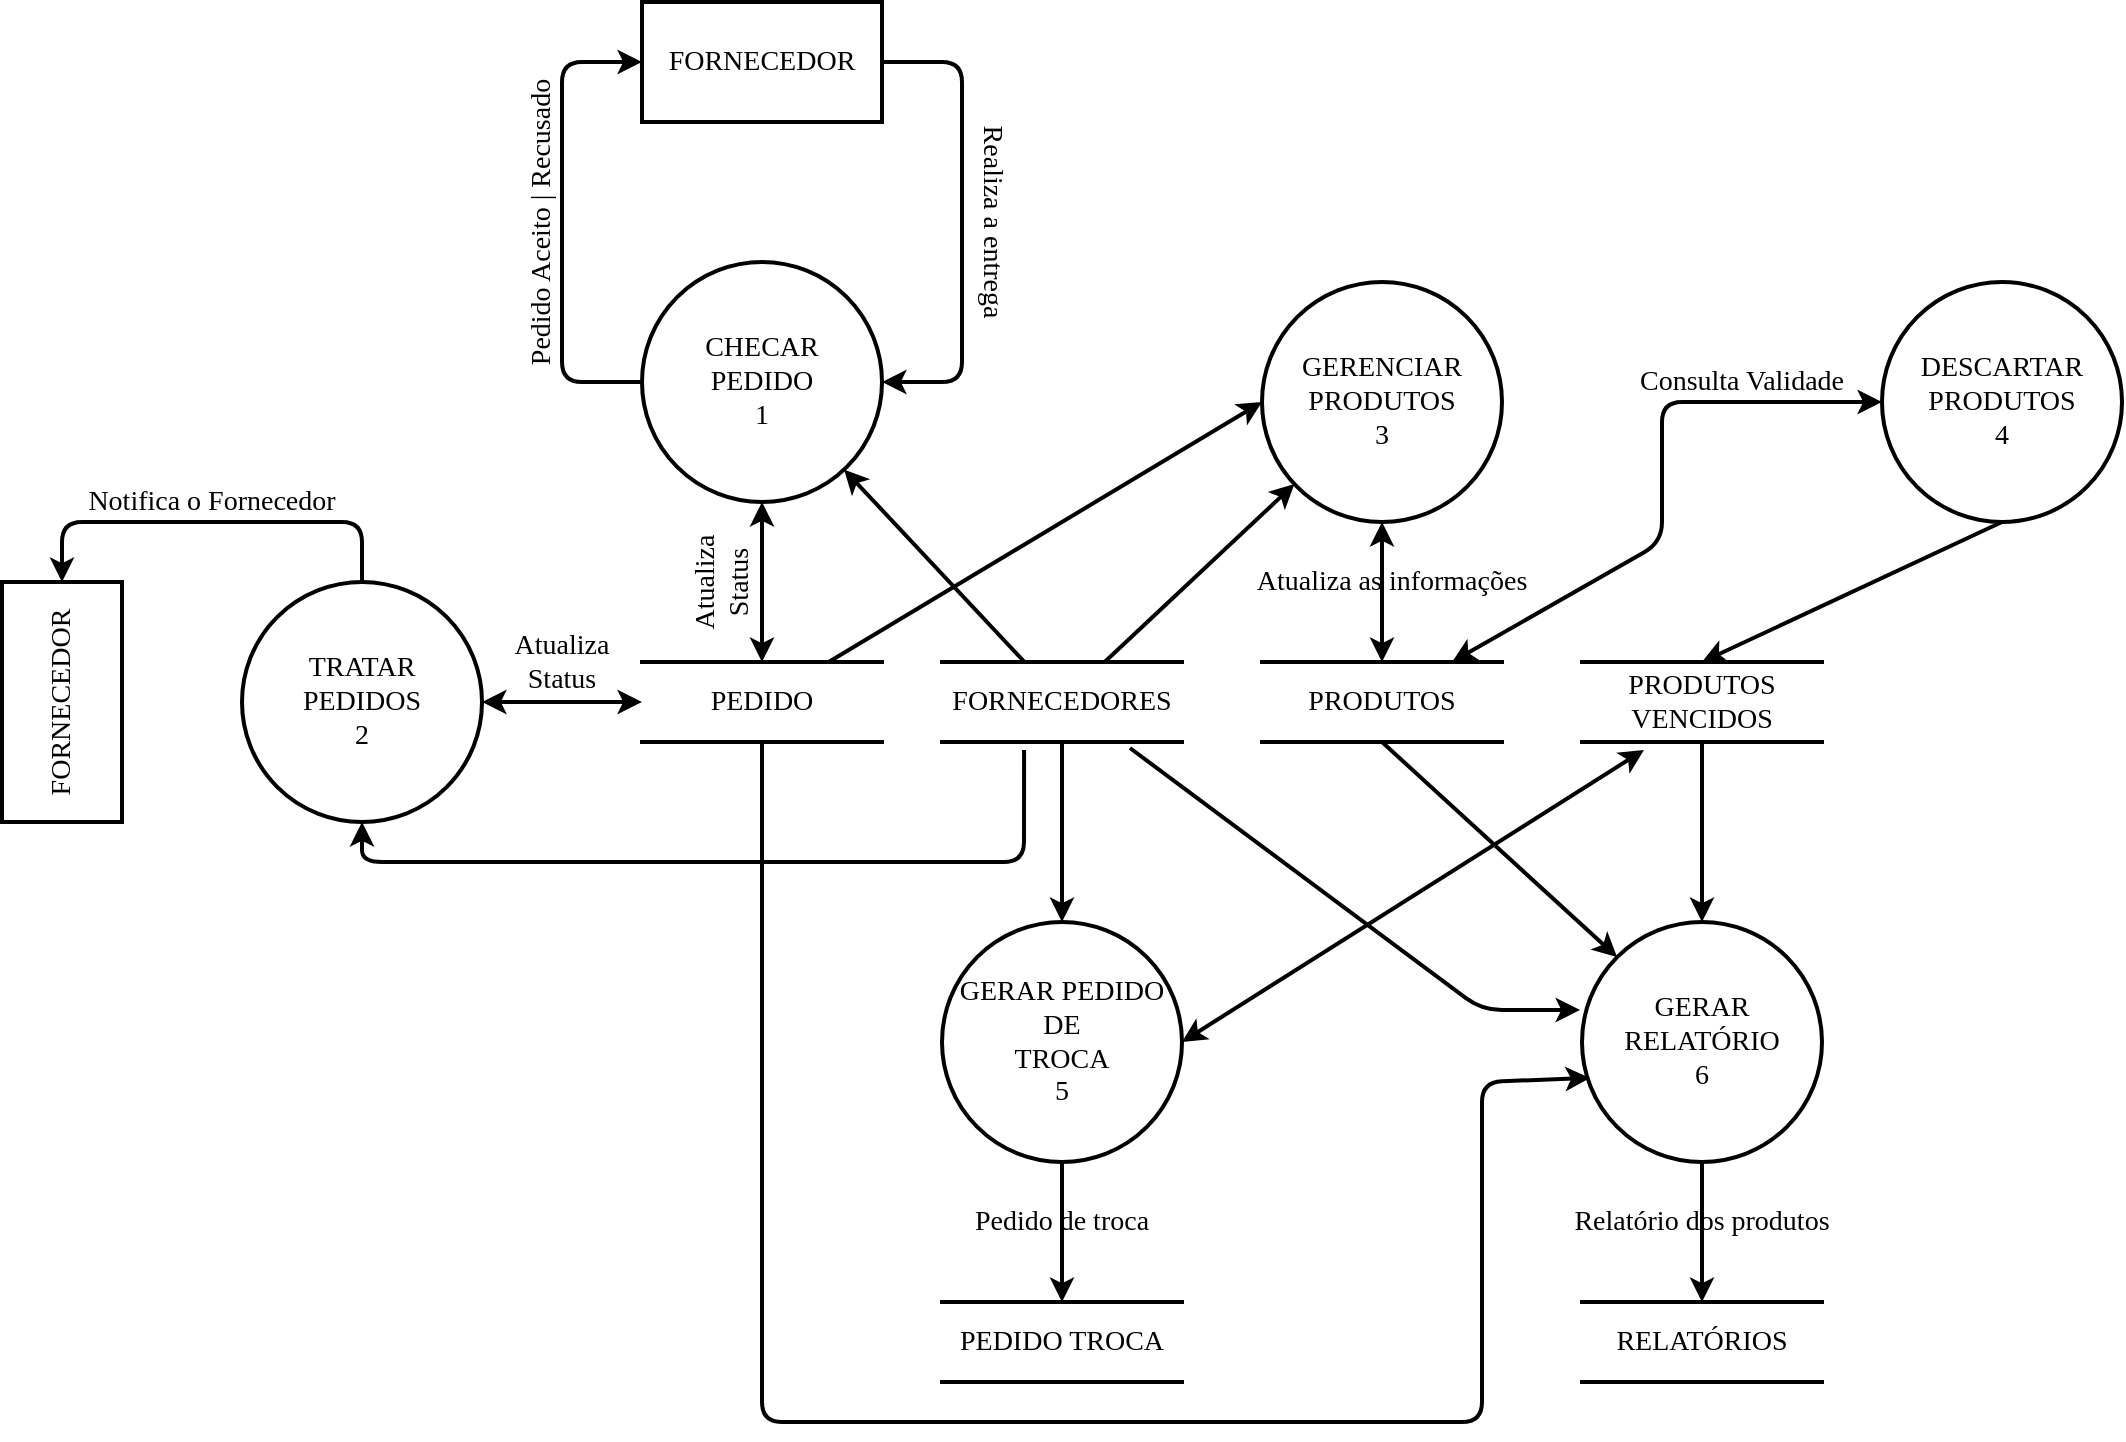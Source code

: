 <mxfile version="12.8.4" type="google"><diagram id="1MgJokWpNvO3p9aHnXV8" name="Page-1"><mxGraphModel dx="1718" dy="492" grid="1" gridSize="10" guides="1" tooltips="1" connect="1" arrows="1" fold="1" page="1" pageScale="1" pageWidth="850" pageHeight="1100" math="0" shadow="0"><root><mxCell id="0"/><mxCell id="1" parent="0"/><mxCell id="xqjm_XwBn9D2S3DXDYpF-1" value="FORNECEDOR" style="rounded=0;whiteSpace=wrap;html=1;strokeWidth=2;fontFamily=Tahoma;fontSize=14;" parent="1" vertex="1"><mxGeometry x="140" y="30" width="120" height="60" as="geometry"/></mxCell><mxCell id="xqjm_XwBn9D2S3DXDYpF-2" value="CHECAR&lt;br style=&quot;font-size: 14px;&quot;&gt;PEDIDO&lt;br style=&quot;font-size: 14px;&quot;&gt;1" style="ellipse;whiteSpace=wrap;html=1;aspect=fixed;strokeWidth=2;fontFamily=Tahoma;fontSize=14;" parent="1" vertex="1"><mxGeometry x="140" y="160" width="120" height="120" as="geometry"/></mxCell><mxCell id="xqjm_XwBn9D2S3DXDYpF-3" value="" style="endArrow=classic;html=1;exitX=1;exitY=0.5;exitDx=0;exitDy=0;entryX=1;entryY=0.5;entryDx=0;entryDy=0;strokeWidth=2;fontFamily=Tahoma;fontSize=14;" parent="1" source="xqjm_XwBn9D2S3DXDYpF-1" target="xqjm_XwBn9D2S3DXDYpF-2" edge="1"><mxGeometry width="50" height="50" relative="1" as="geometry"><mxPoint x="310" y="140" as="sourcePoint"/><mxPoint x="360" y="90" as="targetPoint"/><Array as="points"><mxPoint x="300" y="60"/><mxPoint x="300" y="220"/></Array></mxGeometry></mxCell><mxCell id="xqjm_XwBn9D2S3DXDYpF-4" value="Realiza a entrega" style="text;html=1;strokeColor=none;fillColor=none;align=center;verticalAlign=middle;whiteSpace=wrap;rounded=0;rotation=90;strokeWidth=2;fontFamily=Tahoma;fontSize=14;" parent="1" vertex="1"><mxGeometry x="260" y="130" width="110" height="20" as="geometry"/></mxCell><mxCell id="xqjm_XwBn9D2S3DXDYpF-5" value="PEDIDO" style="shape=partialRectangle;whiteSpace=wrap;html=1;left=0;right=0;fillColor=none;strokeWidth=2;fontFamily=Tahoma;fontSize=14;" parent="1" vertex="1"><mxGeometry x="140" y="360" width="120" height="40" as="geometry"/></mxCell><mxCell id="xqjm_XwBn9D2S3DXDYpF-7" value="FORNECEDORES" style="shape=partialRectangle;whiteSpace=wrap;html=1;left=0;right=0;fillColor=none;strokeWidth=2;fontFamily=Tahoma;fontSize=14;" parent="1" vertex="1"><mxGeometry x="290" y="360" width="120" height="40" as="geometry"/></mxCell><mxCell id="xqjm_XwBn9D2S3DXDYpF-8" value="" style="endArrow=classic;html=1;strokeWidth=2;fontFamily=Tahoma;fontSize=14;" parent="1" source="xqjm_XwBn9D2S3DXDYpF-7" target="xqjm_XwBn9D2S3DXDYpF-2" edge="1"><mxGeometry width="50" height="50" relative="1" as="geometry"><mxPoint x="330" y="340" as="sourcePoint"/><mxPoint x="380" y="290" as="targetPoint"/></mxGeometry></mxCell><mxCell id="xqjm_XwBn9D2S3DXDYpF-9" value="" style="endArrow=classic;startArrow=classic;html=1;entryX=0.5;entryY=1;entryDx=0;entryDy=0;exitX=0.5;exitY=0;exitDx=0;exitDy=0;strokeWidth=2;fontFamily=Tahoma;fontSize=14;" parent="1" source="xqjm_XwBn9D2S3DXDYpF-5" target="xqjm_XwBn9D2S3DXDYpF-2" edge="1"><mxGeometry width="50" height="50" relative="1" as="geometry"><mxPoint x="180" y="350" as="sourcePoint"/><mxPoint x="230" y="300" as="targetPoint"/></mxGeometry></mxCell><mxCell id="xqjm_XwBn9D2S3DXDYpF-11" value="" style="endArrow=classic;html=1;entryX=0;entryY=0.5;entryDx=0;entryDy=0;exitX=0;exitY=0.5;exitDx=0;exitDy=0;strokeWidth=2;fontFamily=Tahoma;fontSize=14;" parent="1" source="xqjm_XwBn9D2S3DXDYpF-2" target="xqjm_XwBn9D2S3DXDYpF-1" edge="1"><mxGeometry width="50" height="50" relative="1" as="geometry"><mxPoint x="80" y="160" as="sourcePoint"/><mxPoint x="130" y="110" as="targetPoint"/><Array as="points"><mxPoint x="100" y="220"/><mxPoint x="100" y="60"/></Array></mxGeometry></mxCell><mxCell id="xqjm_XwBn9D2S3DXDYpF-12" value="Pedido Aceito | Recusado" style="text;html=1;strokeColor=none;fillColor=none;align=center;verticalAlign=middle;whiteSpace=wrap;rounded=0;rotation=-90;strokeWidth=2;fontFamily=Tahoma;fontSize=14;" parent="1" vertex="1"><mxGeometry y="130" width="180" height="20" as="geometry"/></mxCell><mxCell id="xqjm_XwBn9D2S3DXDYpF-13" value="PRODUTOS" style="shape=partialRectangle;whiteSpace=wrap;html=1;left=0;right=0;fillColor=none;strokeWidth=2;fontFamily=Tahoma;fontSize=14;" parent="1" vertex="1"><mxGeometry x="450" y="360" width="120" height="40" as="geometry"/></mxCell><mxCell id="xqjm_XwBn9D2S3DXDYpF-14" value="GERENCIAR&lt;br style=&quot;font-size: 14px;&quot;&gt;PRODUTOS&lt;br style=&quot;font-size: 14px;&quot;&gt;3" style="ellipse;whiteSpace=wrap;html=1;aspect=fixed;strokeWidth=2;fontFamily=Tahoma;fontSize=14;" parent="1" vertex="1"><mxGeometry x="450" y="170" width="120" height="120" as="geometry"/></mxCell><mxCell id="xqjm_XwBn9D2S3DXDYpF-15" value="" style="endArrow=classic;startArrow=classic;html=1;entryX=0.5;entryY=1;entryDx=0;entryDy=0;exitX=0.5;exitY=0;exitDx=0;exitDy=0;strokeWidth=2;fontFamily=Tahoma;fontSize=14;" parent="1" source="xqjm_XwBn9D2S3DXDYpF-13" target="xqjm_XwBn9D2S3DXDYpF-14" edge="1"><mxGeometry width="50" height="50" relative="1" as="geometry"><mxPoint x="500" y="350" as="sourcePoint"/><mxPoint x="550" y="300" as="targetPoint"/></mxGeometry></mxCell><mxCell id="xqjm_XwBn9D2S3DXDYpF-16" value="Atualiza as informações" style="text;html=1;strokeColor=none;fillColor=none;align=center;verticalAlign=middle;whiteSpace=wrap;rounded=0;strokeWidth=2;fontFamily=Tahoma;fontSize=14;" parent="1" vertex="1"><mxGeometry x="440" y="310" width="150" height="20" as="geometry"/></mxCell><mxCell id="xqjm_XwBn9D2S3DXDYpF-17" value="" style="endArrow=classic;html=1;strokeWidth=2;fontFamily=Tahoma;fontSize=14;" parent="1" source="xqjm_XwBn9D2S3DXDYpF-7" target="xqjm_XwBn9D2S3DXDYpF-14" edge="1"><mxGeometry width="50" height="50" relative="1" as="geometry"><mxPoint x="360" y="340" as="sourcePoint"/><mxPoint x="410" y="290" as="targetPoint"/></mxGeometry></mxCell><mxCell id="xqjm_XwBn9D2S3DXDYpF-18" value="DESCARTAR&lt;br style=&quot;font-size: 14px;&quot;&gt;PRODUTOS&lt;br style=&quot;font-size: 14px;&quot;&gt;4" style="ellipse;whiteSpace=wrap;html=1;aspect=fixed;strokeWidth=2;fontFamily=Tahoma;fontSize=14;" parent="1" vertex="1"><mxGeometry x="760" y="170" width="120" height="120" as="geometry"/></mxCell><mxCell id="xqjm_XwBn9D2S3DXDYpF-19" value="PRODUTOS&lt;br style=&quot;font-size: 14px;&quot;&gt;VENCIDOS" style="shape=partialRectangle;whiteSpace=wrap;html=1;left=0;right=0;fillColor=none;strokeWidth=2;fontFamily=Tahoma;fontSize=14;" parent="1" vertex="1"><mxGeometry x="610" y="360" width="120" height="40" as="geometry"/></mxCell><mxCell id="xqjm_XwBn9D2S3DXDYpF-21" value="Consulta Validade" style="text;html=1;strokeColor=none;fillColor=none;align=center;verticalAlign=middle;whiteSpace=wrap;rounded=0;rotation=0;strokeWidth=2;fontFamily=Tahoma;fontSize=14;" parent="1" vertex="1"><mxGeometry x="620" y="210" width="140" height="20" as="geometry"/></mxCell><mxCell id="xqjm_XwBn9D2S3DXDYpF-24" value="" style="endArrow=classic;startArrow=classic;html=1;entryX=0;entryY=0.5;entryDx=0;entryDy=0;strokeWidth=2;fontFamily=Tahoma;fontSize=14;" parent="1" source="xqjm_XwBn9D2S3DXDYpF-13" target="xqjm_XwBn9D2S3DXDYpF-18" edge="1"><mxGeometry width="50" height="50" relative="1" as="geometry"><mxPoint x="610" y="310" as="sourcePoint"/><mxPoint x="660" y="260" as="targetPoint"/><Array as="points"><mxPoint x="650" y="300"/><mxPoint x="650" y="230"/></Array></mxGeometry></mxCell><mxCell id="xqjm_XwBn9D2S3DXDYpF-27" value="" style="endArrow=classic;html=1;exitX=0.5;exitY=1;exitDx=0;exitDy=0;entryX=0.5;entryY=0;entryDx=0;entryDy=0;strokeWidth=2;fontFamily=Tahoma;fontSize=14;" parent="1" source="xqjm_XwBn9D2S3DXDYpF-18" target="xqjm_XwBn9D2S3DXDYpF-19" edge="1"><mxGeometry width="50" height="50" relative="1" as="geometry"><mxPoint x="860" y="390" as="sourcePoint"/><mxPoint x="910" y="340" as="targetPoint"/></mxGeometry></mxCell><mxCell id="xqjm_XwBn9D2S3DXDYpF-28" value="GERAR PEDIDO&lt;br style=&quot;font-size: 14px;&quot;&gt;DE&lt;br style=&quot;font-size: 14px;&quot;&gt;TROCA&lt;br style=&quot;font-size: 14px;&quot;&gt;5" style="ellipse;whiteSpace=wrap;html=1;aspect=fixed;strokeWidth=2;fontFamily=Tahoma;fontSize=14;" parent="1" vertex="1"><mxGeometry x="290" y="490" width="120" height="120" as="geometry"/></mxCell><mxCell id="xqjm_XwBn9D2S3DXDYpF-39" value="GERAR&lt;br style=&quot;font-size: 14px;&quot;&gt;RELATÓRIO&lt;br style=&quot;font-size: 14px;&quot;&gt;6" style="ellipse;whiteSpace=wrap;html=1;aspect=fixed;strokeWidth=2;fontFamily=Tahoma;fontSize=14;" parent="1" vertex="1"><mxGeometry x="610" y="490" width="120" height="120" as="geometry"/></mxCell><mxCell id="xqjm_XwBn9D2S3DXDYpF-40" value="" style="endArrow=classic;html=1;exitX=0.5;exitY=1;exitDx=0;exitDy=0;strokeWidth=2;fontFamily=Tahoma;fontSize=14;" parent="1" source="xqjm_XwBn9D2S3DXDYpF-7" target="xqjm_XwBn9D2S3DXDYpF-28" edge="1"><mxGeometry width="50" height="50" relative="1" as="geometry"><mxPoint x="200" y="520" as="sourcePoint"/><mxPoint x="250" y="470" as="targetPoint"/></mxGeometry></mxCell><mxCell id="xqjm_XwBn9D2S3DXDYpF-41" value="" style="endArrow=classic;startArrow=classic;html=1;entryX=0.258;entryY=1.1;entryDx=0;entryDy=0;entryPerimeter=0;exitX=1;exitY=0.5;exitDx=0;exitDy=0;strokeWidth=2;fontFamily=Tahoma;fontSize=14;" parent="1" source="xqjm_XwBn9D2S3DXDYpF-28" target="xqjm_XwBn9D2S3DXDYpF-19" edge="1"><mxGeometry width="50" height="50" relative="1" as="geometry"><mxPoint x="500" y="510" as="sourcePoint"/><mxPoint x="550" y="460" as="targetPoint"/></mxGeometry></mxCell><mxCell id="xqjm_XwBn9D2S3DXDYpF-42" value="PEDIDO TROCA" style="shape=partialRectangle;whiteSpace=wrap;html=1;left=0;right=0;fillColor=none;strokeWidth=2;fontFamily=Tahoma;fontSize=14;" parent="1" vertex="1"><mxGeometry x="290" y="680" width="120" height="40" as="geometry"/></mxCell><mxCell id="xqjm_XwBn9D2S3DXDYpF-43" value="" style="endArrow=classic;html=1;exitX=0.5;exitY=1;exitDx=0;exitDy=0;entryX=0.5;entryY=0;entryDx=0;entryDy=0;strokeWidth=2;fontFamily=Tahoma;fontSize=14;" parent="1" source="xqjm_XwBn9D2S3DXDYpF-28" target="xqjm_XwBn9D2S3DXDYpF-42" edge="1"><mxGeometry width="50" height="50" relative="1" as="geometry"><mxPoint x="420" y="660" as="sourcePoint"/><mxPoint x="470" y="610" as="targetPoint"/></mxGeometry></mxCell><mxCell id="xqjm_XwBn9D2S3DXDYpF-44" value="Pedido de troca" style="text;html=1;strokeColor=none;fillColor=none;align=center;verticalAlign=middle;whiteSpace=wrap;rounded=0;strokeWidth=2;fontFamily=Tahoma;fontSize=14;" parent="1" vertex="1"><mxGeometry x="300" y="630" width="100" height="20" as="geometry"/></mxCell><mxCell id="xqjm_XwBn9D2S3DXDYpF-45" value="" style="endArrow=classic;html=1;exitX=0.5;exitY=1;exitDx=0;exitDy=0;entryX=0.033;entryY=0.65;entryDx=0;entryDy=0;entryPerimeter=0;strokeWidth=2;fontFamily=Tahoma;fontSize=14;" parent="1" source="xqjm_XwBn9D2S3DXDYpF-5" target="xqjm_XwBn9D2S3DXDYpF-39" edge="1"><mxGeometry width="50" height="50" relative="1" as="geometry"><mxPoint x="250" y="470" as="sourcePoint"/><mxPoint x="300" y="420" as="targetPoint"/><Array as="points"><mxPoint x="200" y="740"/><mxPoint x="560" y="740"/><mxPoint x="560" y="570"/></Array></mxGeometry></mxCell><mxCell id="xqjm_XwBn9D2S3DXDYpF-46" value="" style="endArrow=classic;html=1;exitX=0.783;exitY=1.075;exitDx=0;exitDy=0;exitPerimeter=0;entryX=-0.008;entryY=0.367;entryDx=0;entryDy=0;entryPerimeter=0;strokeWidth=2;fontFamily=Tahoma;fontSize=14;" parent="1" source="xqjm_XwBn9D2S3DXDYpF-7" target="xqjm_XwBn9D2S3DXDYpF-39" edge="1"><mxGeometry width="50" height="50" relative="1" as="geometry"><mxPoint x="450" y="470" as="sourcePoint"/><mxPoint x="500" y="420" as="targetPoint"/><Array as="points"><mxPoint x="560" y="534"/></Array></mxGeometry></mxCell><mxCell id="xqjm_XwBn9D2S3DXDYpF-47" value="" style="endArrow=classic;html=1;exitX=0.5;exitY=1;exitDx=0;exitDy=0;entryX=0;entryY=0;entryDx=0;entryDy=0;strokeWidth=2;fontFamily=Tahoma;fontSize=14;" parent="1" source="xqjm_XwBn9D2S3DXDYpF-13" target="xqjm_XwBn9D2S3DXDYpF-39" edge="1"><mxGeometry width="50" height="50" relative="1" as="geometry"><mxPoint x="660" y="480" as="sourcePoint"/><mxPoint x="710" y="430" as="targetPoint"/><Array as="points"/></mxGeometry></mxCell><mxCell id="xqjm_XwBn9D2S3DXDYpF-48" value="" style="endArrow=classic;html=1;exitX=0.5;exitY=1;exitDx=0;exitDy=0;entryX=0.5;entryY=0;entryDx=0;entryDy=0;strokeWidth=2;fontFamily=Tahoma;fontSize=14;" parent="1" source="xqjm_XwBn9D2S3DXDYpF-19" target="xqjm_XwBn9D2S3DXDYpF-39" edge="1"><mxGeometry width="50" height="50" relative="1" as="geometry"><mxPoint x="700" y="490" as="sourcePoint"/><mxPoint x="750" y="440" as="targetPoint"/></mxGeometry></mxCell><mxCell id="xqjm_XwBn9D2S3DXDYpF-50" value="RELATÓRIOS" style="shape=partialRectangle;whiteSpace=wrap;html=1;left=0;right=0;fillColor=none;strokeWidth=2;fontFamily=Tahoma;fontSize=14;" parent="1" vertex="1"><mxGeometry x="610" y="680" width="120" height="40" as="geometry"/></mxCell><mxCell id="xqjm_XwBn9D2S3DXDYpF-51" value="" style="endArrow=classic;html=1;exitX=0.5;exitY=1;exitDx=0;exitDy=0;entryX=0.5;entryY=0;entryDx=0;entryDy=0;strokeWidth=2;fontFamily=Tahoma;fontSize=14;" parent="1" source="xqjm_XwBn9D2S3DXDYpF-39" target="xqjm_XwBn9D2S3DXDYpF-50" edge="1"><mxGeometry width="50" height="50" relative="1" as="geometry"><mxPoint x="690" y="680" as="sourcePoint"/><mxPoint x="740" y="630" as="targetPoint"/></mxGeometry></mxCell><mxCell id="xqjm_XwBn9D2S3DXDYpF-53" value="Relatório dos produtos" style="text;html=1;strokeColor=none;fillColor=none;align=center;verticalAlign=middle;whiteSpace=wrap;rounded=0;strokeWidth=2;fontFamily=Tahoma;fontSize=14;" parent="1" vertex="1"><mxGeometry x="590" y="630" width="160" height="20" as="geometry"/></mxCell><mxCell id="xqjm_XwBn9D2S3DXDYpF-56" value="TRATAR&lt;br&gt;PEDIDOS&lt;br&gt;2" style="ellipse;whiteSpace=wrap;html=1;aspect=fixed;strokeWidth=2;fontFamily=Tahoma;fontSize=14;" parent="1" vertex="1"><mxGeometry x="-60" y="320" width="120" height="120" as="geometry"/></mxCell><mxCell id="xqjm_XwBn9D2S3DXDYpF-57" value="" style="endArrow=classic;startArrow=classic;html=1;strokeWidth=2;fontFamily=Tahoma;fontSize=14;exitX=1;exitY=0.5;exitDx=0;exitDy=0;" parent="1" source="xqjm_XwBn9D2S3DXDYpF-56" target="xqjm_XwBn9D2S3DXDYpF-5" edge="1"><mxGeometry width="50" height="50" relative="1" as="geometry"><mxPoint x="100" y="400" as="sourcePoint"/><mxPoint x="150" y="350" as="targetPoint"/></mxGeometry></mxCell><mxCell id="xqjm_XwBn9D2S3DXDYpF-58" value="" style="endArrow=classic;html=1;strokeWidth=2;fontFamily=Tahoma;fontSize=14;exitX=0.342;exitY=1.1;exitDx=0;exitDy=0;exitPerimeter=0;entryX=0.5;entryY=1;entryDx=0;entryDy=0;" parent="1" source="xqjm_XwBn9D2S3DXDYpF-7" target="xqjm_XwBn9D2S3DXDYpF-56" edge="1"><mxGeometry width="50" height="50" relative="1" as="geometry"><mxPoint x="30" y="530" as="sourcePoint"/><mxPoint x="80" y="480" as="targetPoint"/><Array as="points"><mxPoint x="331" y="460"/><mxPoint y="460"/></Array></mxGeometry></mxCell><mxCell id="xqjm_XwBn9D2S3DXDYpF-59" value="FORNECEDOR" style="rounded=0;whiteSpace=wrap;html=1;strokeWidth=2;fontFamily=Tahoma;fontSize=14;rotation=-90;" parent="1" vertex="1"><mxGeometry x="-210" y="350" width="120" height="60" as="geometry"/></mxCell><mxCell id="xqjm_XwBn9D2S3DXDYpF-60" value="" style="endArrow=classic;html=1;strokeWidth=2;fontFamily=Tahoma;fontSize=14;exitX=0.5;exitY=0;exitDx=0;exitDy=0;entryX=1;entryY=0.5;entryDx=0;entryDy=0;" parent="1" source="xqjm_XwBn9D2S3DXDYpF-56" target="xqjm_XwBn9D2S3DXDYpF-59" edge="1"><mxGeometry width="50" height="50" relative="1" as="geometry"><mxPoint x="-40" y="270" as="sourcePoint"/><mxPoint x="10" y="220" as="targetPoint"/><Array as="points"><mxPoint y="290"/><mxPoint x="-150" y="290"/></Array></mxGeometry></mxCell><mxCell id="xqjm_XwBn9D2S3DXDYpF-61" value="Notifica o Fornecedor" style="text;html=1;strokeColor=none;fillColor=none;align=center;verticalAlign=middle;whiteSpace=wrap;rounded=0;fontFamily=Tahoma;fontSize=14;" parent="1" vertex="1"><mxGeometry x="-160" y="270" width="170" height="20" as="geometry"/></mxCell><mxCell id="xqjm_XwBn9D2S3DXDYpF-62" value="Atualiza Status" style="text;html=1;strokeColor=none;fillColor=none;align=center;verticalAlign=middle;whiteSpace=wrap;rounded=0;fontFamily=Tahoma;fontSize=14;" parent="1" vertex="1"><mxGeometry x="80" y="350" width="40" height="20" as="geometry"/></mxCell><mxCell id="xqjm_XwBn9D2S3DXDYpF-63" value="Atualiza Status" style="text;html=1;strokeColor=none;fillColor=none;align=center;verticalAlign=middle;whiteSpace=wrap;rounded=0;fontFamily=Tahoma;fontSize=14;rotation=-90;" parent="1" vertex="1"><mxGeometry x="160" y="310" width="40" height="20" as="geometry"/></mxCell><mxCell id="kybqPtCk16IbW26k35q7-1" value="" style="endArrow=classic;html=1;entryX=0;entryY=0.5;entryDx=0;entryDy=0;strokeWidth=2;" edge="1" parent="1" source="xqjm_XwBn9D2S3DXDYpF-5" target="xqjm_XwBn9D2S3DXDYpF-14"><mxGeometry width="50" height="50" relative="1" as="geometry"><mxPoint x="240" y="350" as="sourcePoint"/><mxPoint x="290" y="300" as="targetPoint"/></mxGeometry></mxCell></root></mxGraphModel></diagram></mxfile>